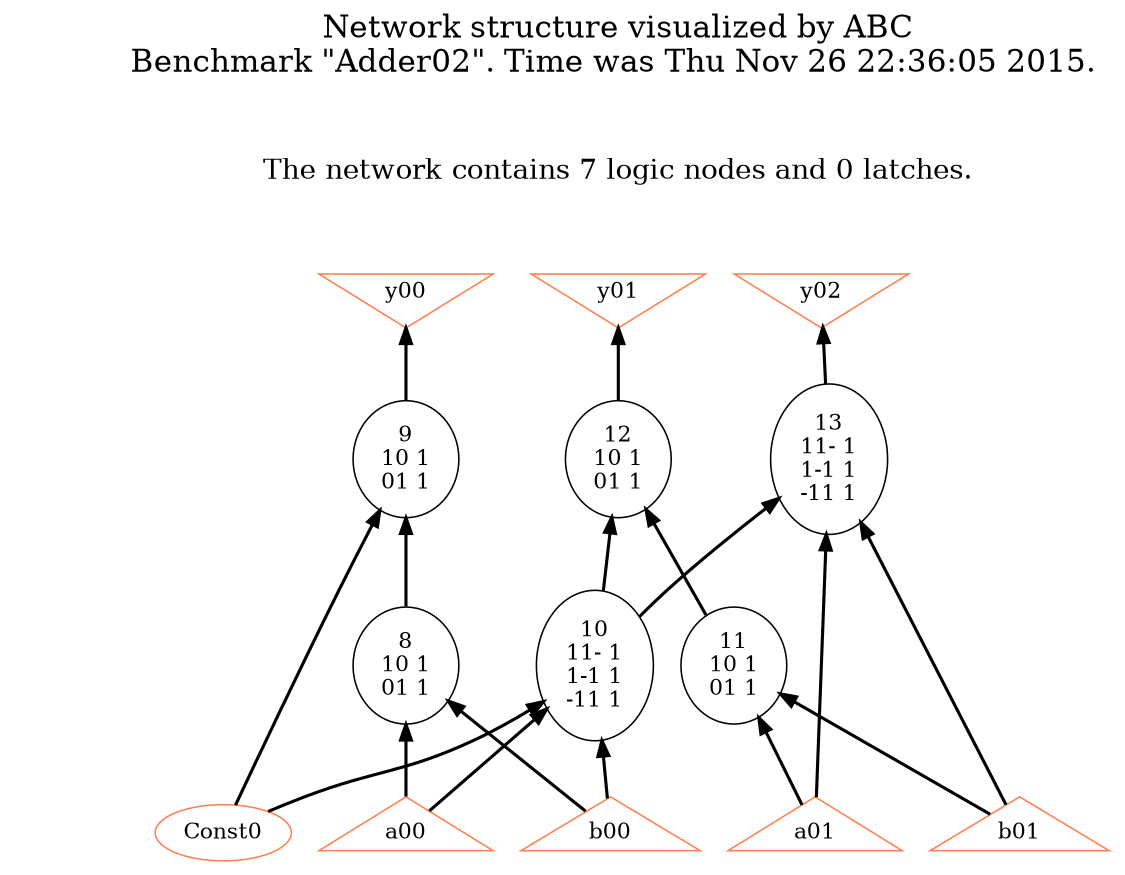 # Network structure generated by ABC

digraph network {
size = "7.5,10";
center = true;
edge [dir = back];

{
  node [shape = plaintext];
  edge [style = invis];
  LevelTitle1 [label=""];
  LevelTitle2 [label=""];
  Level3 [label = ""];
  Level2 [label = ""];
  Level1 [label = ""];
  Level0 [label = ""];
  LevelTitle1 ->  LevelTitle2 ->  Level3 ->  Level2 ->  Level1 ->  Level0;
}

{
  rank = same;
  LevelTitle1;
  title1 [shape=plaintext,
          fontsize=20,
          fontname = "Times-Roman",
          label="Network structure visualized by ABC\nBenchmark \"Adder02\". Time was Thu Nov 26 22:36:05 2015. "
         ];
}

{
  rank = same;
  LevelTitle2;
  title2 [shape=plaintext,
          fontsize=18,
          fontname = "Times-Roman",
          label="The network contains 7 logic nodes and 0 latches.\n"
         ];
}

{
  rank = same;
  Level3;
  Node4 [label = "y00", shape = invtriangle, color = coral, fillcolor = coral];
  Node5 [label = "y01", shape = invtriangle, color = coral, fillcolor = coral];
  Node6 [label = "y02", shape = invtriangle, color = coral, fillcolor = coral];
}

{
  rank = same;
  Level2;
  Node9 [label = "9\n10 1\n01 1", shape = ellipse];
  Node12 [label = "12\n10 1\n01 1", shape = ellipse];
  Node13 [label = "13\n11- 1\n1-1 1\n-11 1", shape = ellipse];
}

{
  rank = same;
  Level1;
  Node8 [label = "8\n10 1\n01 1", shape = ellipse];
  Node10 [label = "10\n11- 1\n1-1 1\n-11 1", shape = ellipse];
  Node11 [label = "11\n10 1\n01 1", shape = ellipse];
}

{
  rank = same;
  Level0;
  Node0 [label = "a00", shape = triangle, color = coral, fillcolor = coral];
  Node1 [label = "a01", shape = triangle, color = coral, fillcolor = coral];
  Node2 [label = "b00", shape = triangle, color = coral, fillcolor = coral];
  Node3 [label = "b01", shape = triangle, color = coral, fillcolor = coral];
  Node7 [label = "Const0", shape = ellipse, color = coral, fillcolor = coral];
}

title1 -> title2 [style = invis];
title2 -> Node4 [style = invis];
title2 -> Node5 [style = invis];
title2 -> Node6 [style = invis];
Node4 -> Node9 [style = bold];
Node5 -> Node12 [style = bold];
Node6 -> Node13 [style = bold];
Node8 -> Node0 [style = bold];
Node8 -> Node2 [style = bold];
Node9 -> Node8 [style = bold];
Node9 -> Node7 [style = bold];
Node10 -> Node0 [style = bold];
Node10 -> Node2 [style = bold];
Node10 -> Node7 [style = bold];
Node11 -> Node1 [style = bold];
Node11 -> Node3 [style = bold];
Node12 -> Node11 [style = bold];
Node12 -> Node10 [style = bold];
Node13 -> Node1 [style = bold];
Node13 -> Node3 [style = bold];
Node13 -> Node10 [style = bold];
}

